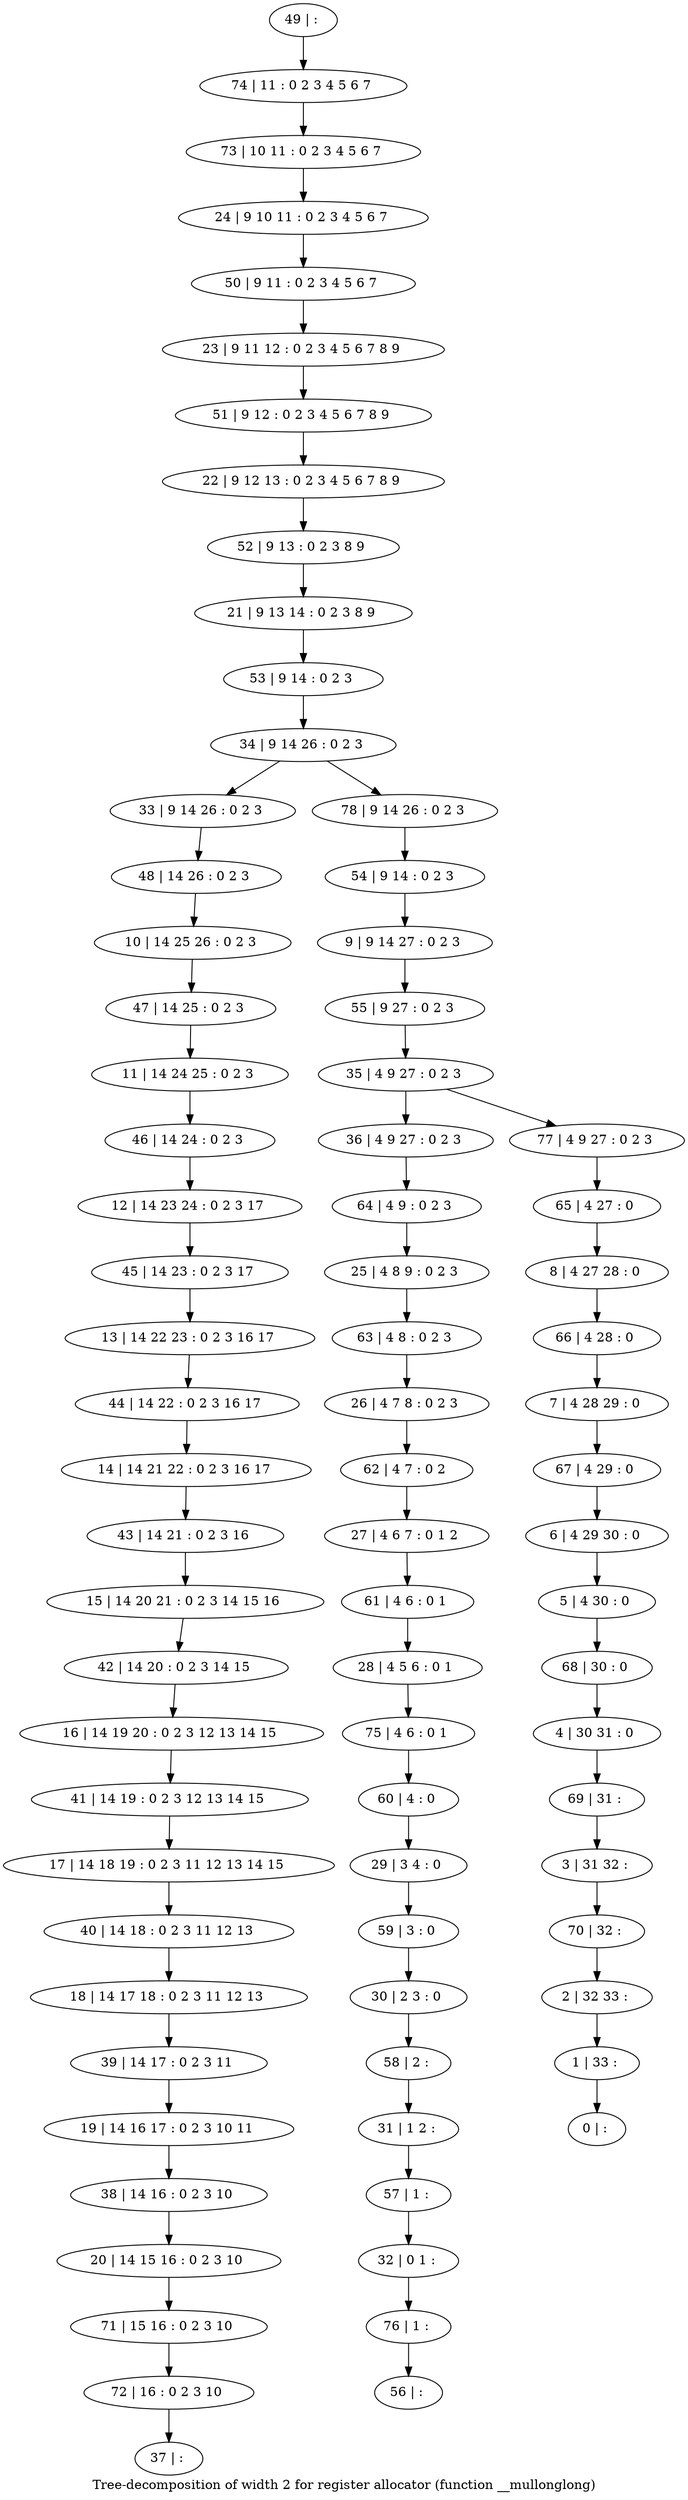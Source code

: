 digraph G {
graph [label="Tree-decomposition of width 2 for register allocator (function __mullonglong)"]
0[label="0 | : "];
1[label="1 | 33 : "];
2[label="2 | 32 33 : "];
3[label="3 | 31 32 : "];
4[label="4 | 30 31 : 0 "];
5[label="5 | 4 30 : 0 "];
6[label="6 | 4 29 30 : 0 "];
7[label="7 | 4 28 29 : 0 "];
8[label="8 | 4 27 28 : 0 "];
9[label="9 | 9 14 27 : 0 2 3 "];
10[label="10 | 14 25 26 : 0 2 3 "];
11[label="11 | 14 24 25 : 0 2 3 "];
12[label="12 | 14 23 24 : 0 2 3 17 "];
13[label="13 | 14 22 23 : 0 2 3 16 17 "];
14[label="14 | 14 21 22 : 0 2 3 16 17 "];
15[label="15 | 14 20 21 : 0 2 3 14 15 16 "];
16[label="16 | 14 19 20 : 0 2 3 12 13 14 15 "];
17[label="17 | 14 18 19 : 0 2 3 11 12 13 14 15 "];
18[label="18 | 14 17 18 : 0 2 3 11 12 13 "];
19[label="19 | 14 16 17 : 0 2 3 10 11 "];
20[label="20 | 14 15 16 : 0 2 3 10 "];
21[label="21 | 9 13 14 : 0 2 3 8 9 "];
22[label="22 | 9 12 13 : 0 2 3 4 5 6 7 8 9 "];
23[label="23 | 9 11 12 : 0 2 3 4 5 6 7 8 9 "];
24[label="24 | 9 10 11 : 0 2 3 4 5 6 7 "];
25[label="25 | 4 8 9 : 0 2 3 "];
26[label="26 | 4 7 8 : 0 2 3 "];
27[label="27 | 4 6 7 : 0 1 2 "];
28[label="28 | 4 5 6 : 0 1 "];
29[label="29 | 3 4 : 0 "];
30[label="30 | 2 3 : 0 "];
31[label="31 | 1 2 : "];
32[label="32 | 0 1 : "];
33[label="33 | 9 14 26 : 0 2 3 "];
34[label="34 | 9 14 26 : 0 2 3 "];
35[label="35 | 4 9 27 : 0 2 3 "];
36[label="36 | 4 9 27 : 0 2 3 "];
37[label="37 | : "];
38[label="38 | 14 16 : 0 2 3 10 "];
39[label="39 | 14 17 : 0 2 3 11 "];
40[label="40 | 14 18 : 0 2 3 11 12 13 "];
41[label="41 | 14 19 : 0 2 3 12 13 14 15 "];
42[label="42 | 14 20 : 0 2 3 14 15 "];
43[label="43 | 14 21 : 0 2 3 16 "];
44[label="44 | 14 22 : 0 2 3 16 17 "];
45[label="45 | 14 23 : 0 2 3 17 "];
46[label="46 | 14 24 : 0 2 3 "];
47[label="47 | 14 25 : 0 2 3 "];
48[label="48 | 14 26 : 0 2 3 "];
49[label="49 | : "];
50[label="50 | 9 11 : 0 2 3 4 5 6 7 "];
51[label="51 | 9 12 : 0 2 3 4 5 6 7 8 9 "];
52[label="52 | 9 13 : 0 2 3 8 9 "];
53[label="53 | 9 14 : 0 2 3 "];
54[label="54 | 9 14 : 0 2 3 "];
55[label="55 | 9 27 : 0 2 3 "];
56[label="56 | : "];
57[label="57 | 1 : "];
58[label="58 | 2 : "];
59[label="59 | 3 : 0 "];
60[label="60 | 4 : 0 "];
61[label="61 | 4 6 : 0 1 "];
62[label="62 | 4 7 : 0 2 "];
63[label="63 | 4 8 : 0 2 3 "];
64[label="64 | 4 9 : 0 2 3 "];
65[label="65 | 4 27 : 0 "];
66[label="66 | 4 28 : 0 "];
67[label="67 | 4 29 : 0 "];
68[label="68 | 30 : 0 "];
69[label="69 | 31 : "];
70[label="70 | 32 : "];
71[label="71 | 15 16 : 0 2 3 10 "];
72[label="72 | 16 : 0 2 3 10 "];
73[label="73 | 10 11 : 0 2 3 4 5 6 7 "];
74[label="74 | 11 : 0 2 3 4 5 6 7 "];
75[label="75 | 4 6 : 0 1 "];
76[label="76 | 1 : "];
77[label="77 | 4 9 27 : 0 2 3 "];
78[label="78 | 9 14 26 : 0 2 3 "];
38->20 ;
19->38 ;
39->19 ;
18->39 ;
40->18 ;
17->40 ;
41->17 ;
16->41 ;
42->16 ;
15->42 ;
43->15 ;
14->43 ;
44->14 ;
13->44 ;
45->13 ;
12->45 ;
46->12 ;
11->46 ;
47->11 ;
10->47 ;
48->10 ;
33->48 ;
57->32 ;
31->57 ;
58->31 ;
30->58 ;
59->30 ;
29->59 ;
60->29 ;
61->28 ;
27->61 ;
62->27 ;
26->62 ;
63->26 ;
25->63 ;
64->25 ;
36->64 ;
20->71 ;
72->37 ;
71->72 ;
75->60 ;
28->75 ;
76->56 ;
32->76 ;
49->74 ;
74->73 ;
73->24 ;
24->50 ;
50->23 ;
23->51 ;
51->22 ;
22->52 ;
52->21 ;
21->53 ;
53->34 ;
54->9 ;
9->55 ;
55->35 ;
65->8 ;
8->66 ;
66->7 ;
7->67 ;
67->6 ;
6->5 ;
5->68 ;
68->4 ;
4->69 ;
69->3 ;
3->70 ;
70->2 ;
2->1 ;
1->0 ;
77->65 ;
78->54 ;
35->36 ;
35->77 ;
34->33 ;
34->78 ;
}
